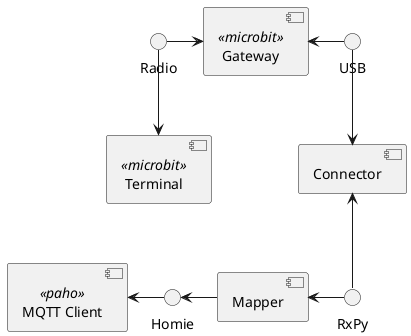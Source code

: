 @startuml

[Mapper] 
[Connector]
[Gateway] <<microbit>>
[Terminal] <<microbit>>
[MQTT Client] <<paho>> as mqtt
Radio -> Gateway
Radio --> Terminal
USB -left-> Gateway
USB --> Connector
RxPy -left-> Mapper
RxPy -up-> Connector
Homie <- Mapper
Homie -left-> mqtt
@enduml